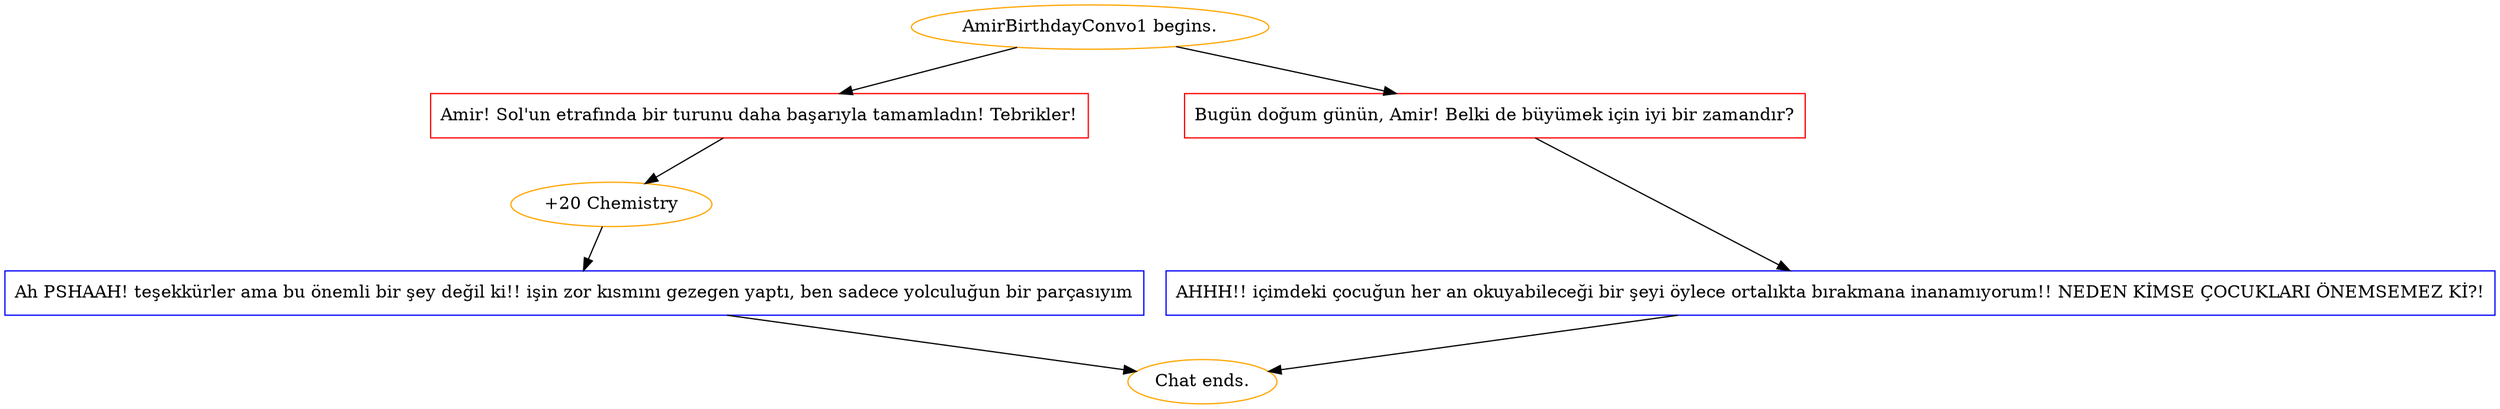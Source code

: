 digraph {
	"AmirBirthdayConvo1 begins." [color=orange];
		"AmirBirthdayConvo1 begins." -> j4068503055;
		"AmirBirthdayConvo1 begins." -> j392211049;
	j4068503055 [label="Amir! Sol'un etrafında bir turunu daha başarıyla tamamladın! Tebrikler!",shape=box,color=red];
		j4068503055 -> j1387457731;
	j392211049 [label="Bugün doğum günün, Amir! Belki de büyümek için iyi bir zamandır?",shape=box,color=red];
		j392211049 -> j1420378024;
	j1387457731 [label="+20 Chemistry",color=orange];
		j1387457731 -> j3715589184;
	j1420378024 [label="AHHH!! içimdeki çocuğun her an okuyabileceği bir şeyi öylece ortalıkta bırakmana inanamıyorum!! NEDEN KİMSE ÇOCUKLARI ÖNEMSEMEZ Kİ?!",shape=box,color=blue];
		j1420378024 -> "Chat ends.";
	j3715589184 [label="Ah PSHAAH! teşekkürler ama bu önemli bir şey değil ki!! işin zor kısmını gezegen yaptı, ben sadece yolculuğun bir parçasıyım",shape=box,color=blue];
		j3715589184 -> "Chat ends.";
	"Chat ends." [color=orange];
}